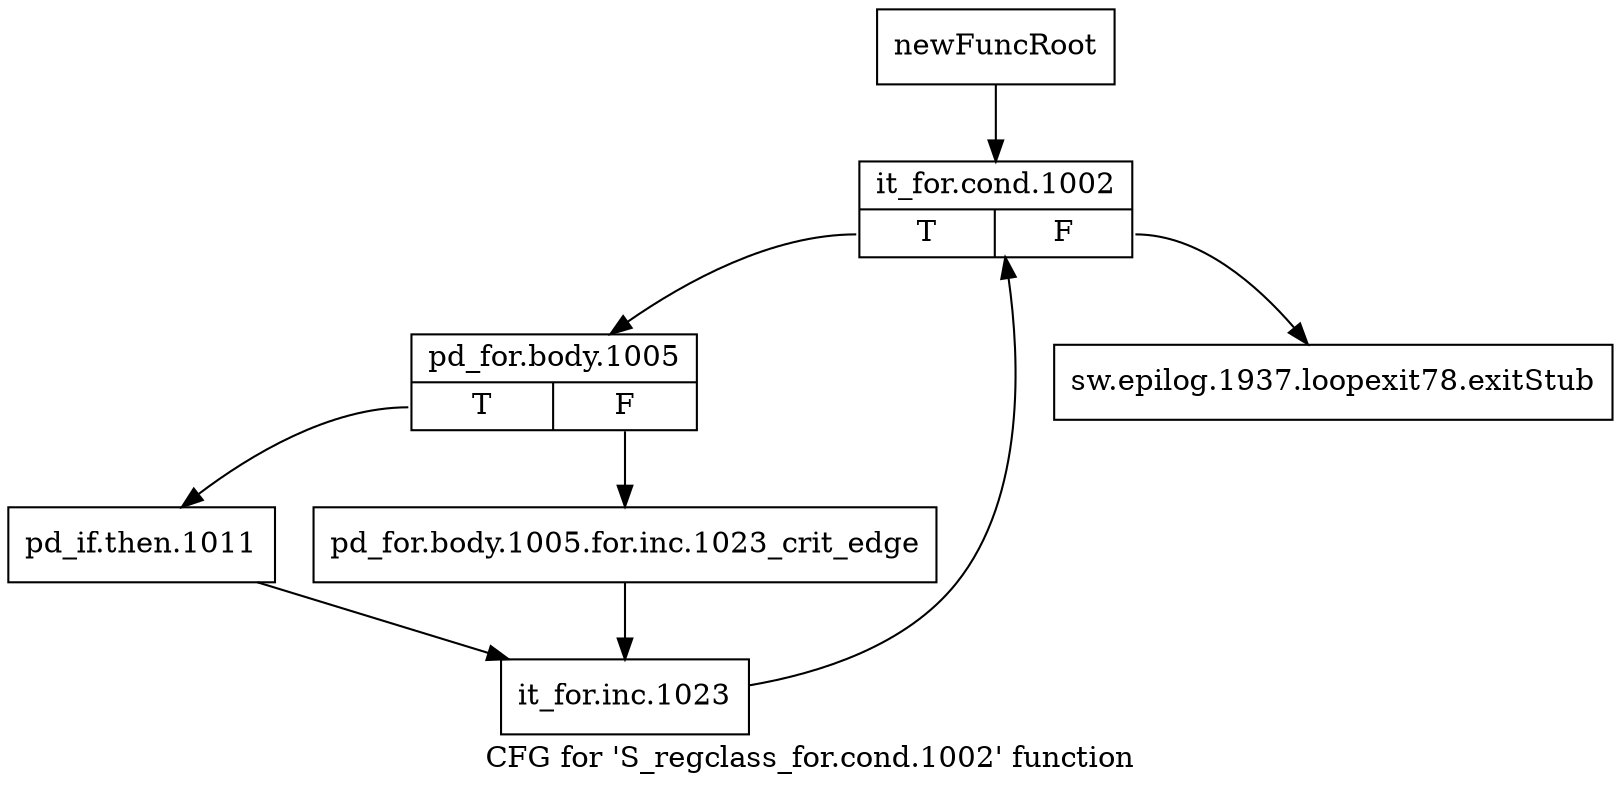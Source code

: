 digraph "CFG for 'S_regclass_for.cond.1002' function" {
	label="CFG for 'S_regclass_for.cond.1002' function";

	Node0x52197e0 [shape=record,label="{newFuncRoot}"];
	Node0x52197e0 -> Node0x521c0a0;
	Node0x521c050 [shape=record,label="{sw.epilog.1937.loopexit78.exitStub}"];
	Node0x521c0a0 [shape=record,label="{it_for.cond.1002|{<s0>T|<s1>F}}"];
	Node0x521c0a0:s0 -> Node0x521c0f0;
	Node0x521c0a0:s1 -> Node0x521c050;
	Node0x521c0f0 [shape=record,label="{pd_for.body.1005|{<s0>T|<s1>F}}"];
	Node0x521c0f0:s0 -> Node0x521c190;
	Node0x521c0f0:s1 -> Node0x521c140;
	Node0x521c140 [shape=record,label="{pd_for.body.1005.for.inc.1023_crit_edge}"];
	Node0x521c140 -> Node0x521c1e0;
	Node0x521c190 [shape=record,label="{pd_if.then.1011}"];
	Node0x521c190 -> Node0x521c1e0;
	Node0x521c1e0 [shape=record,label="{it_for.inc.1023}"];
	Node0x521c1e0 -> Node0x521c0a0;
}
